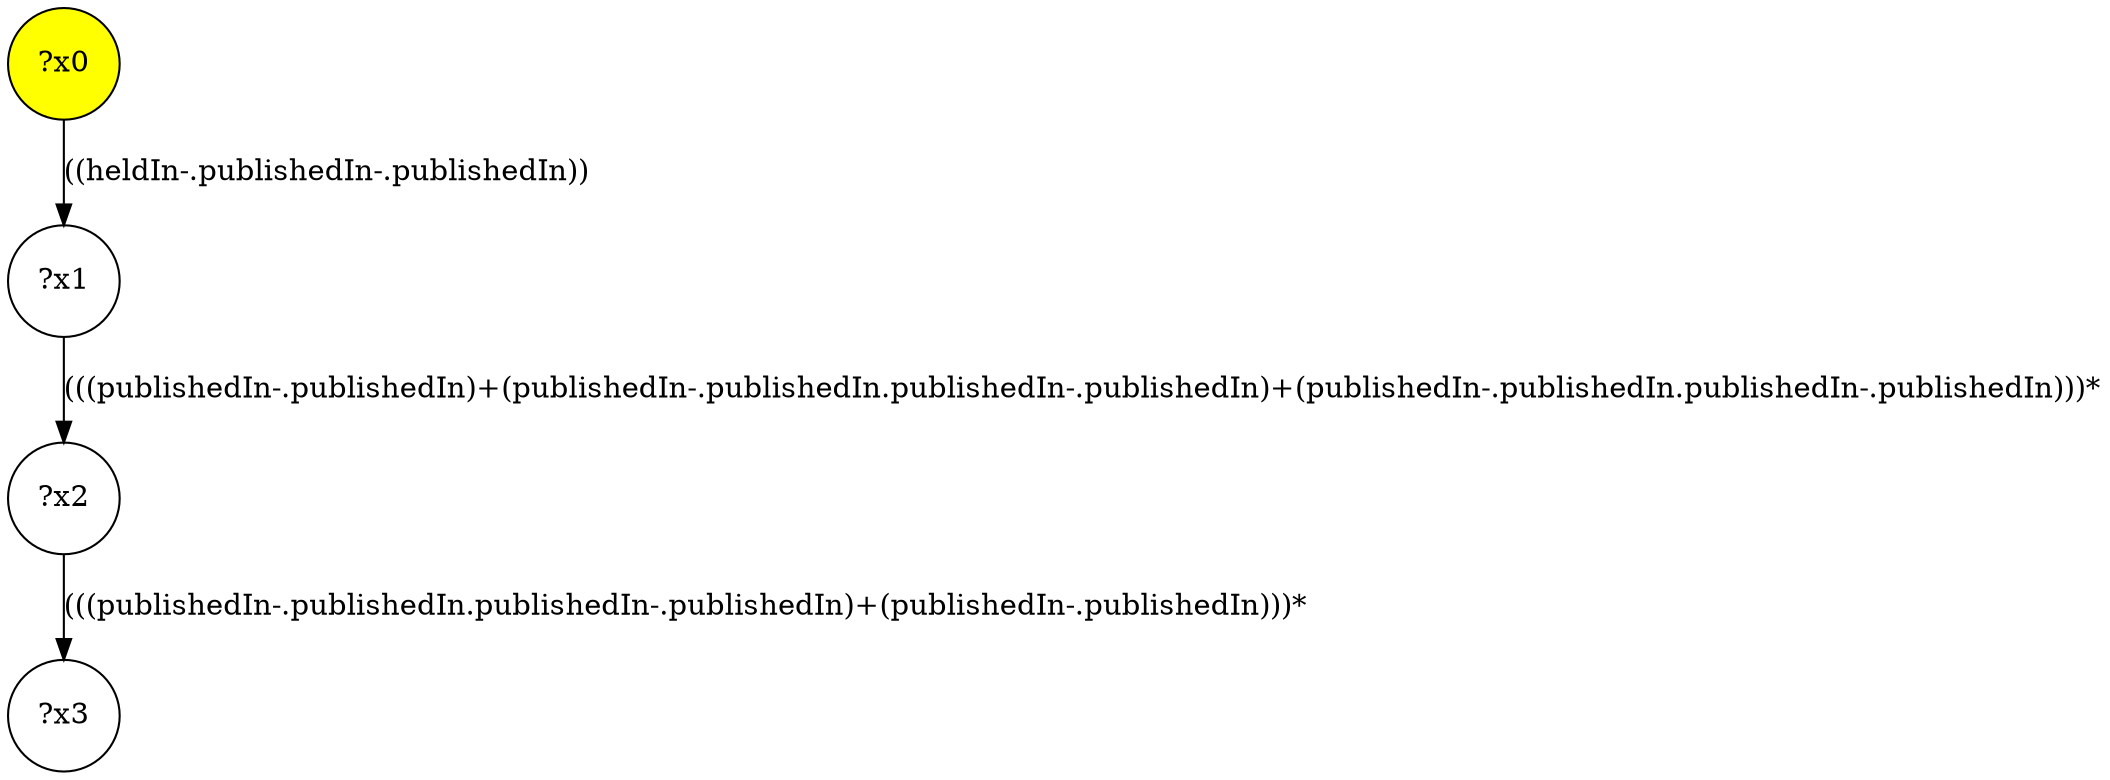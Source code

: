 digraph g {
	x0 [fillcolor="yellow", style="filled," shape=circle, label="?x0"];
	x1 [shape=circle, label="?x1"];
	x0 -> x1 [label="((heldIn-.publishedIn-.publishedIn))"];
	x2 [shape=circle, label="?x2"];
	x1 -> x2 [label="(((publishedIn-.publishedIn)+(publishedIn-.publishedIn.publishedIn-.publishedIn)+(publishedIn-.publishedIn.publishedIn-.publishedIn)))*"];
	x3 [shape=circle, label="?x3"];
	x2 -> x3 [label="(((publishedIn-.publishedIn.publishedIn-.publishedIn)+(publishedIn-.publishedIn)))*"];
}
